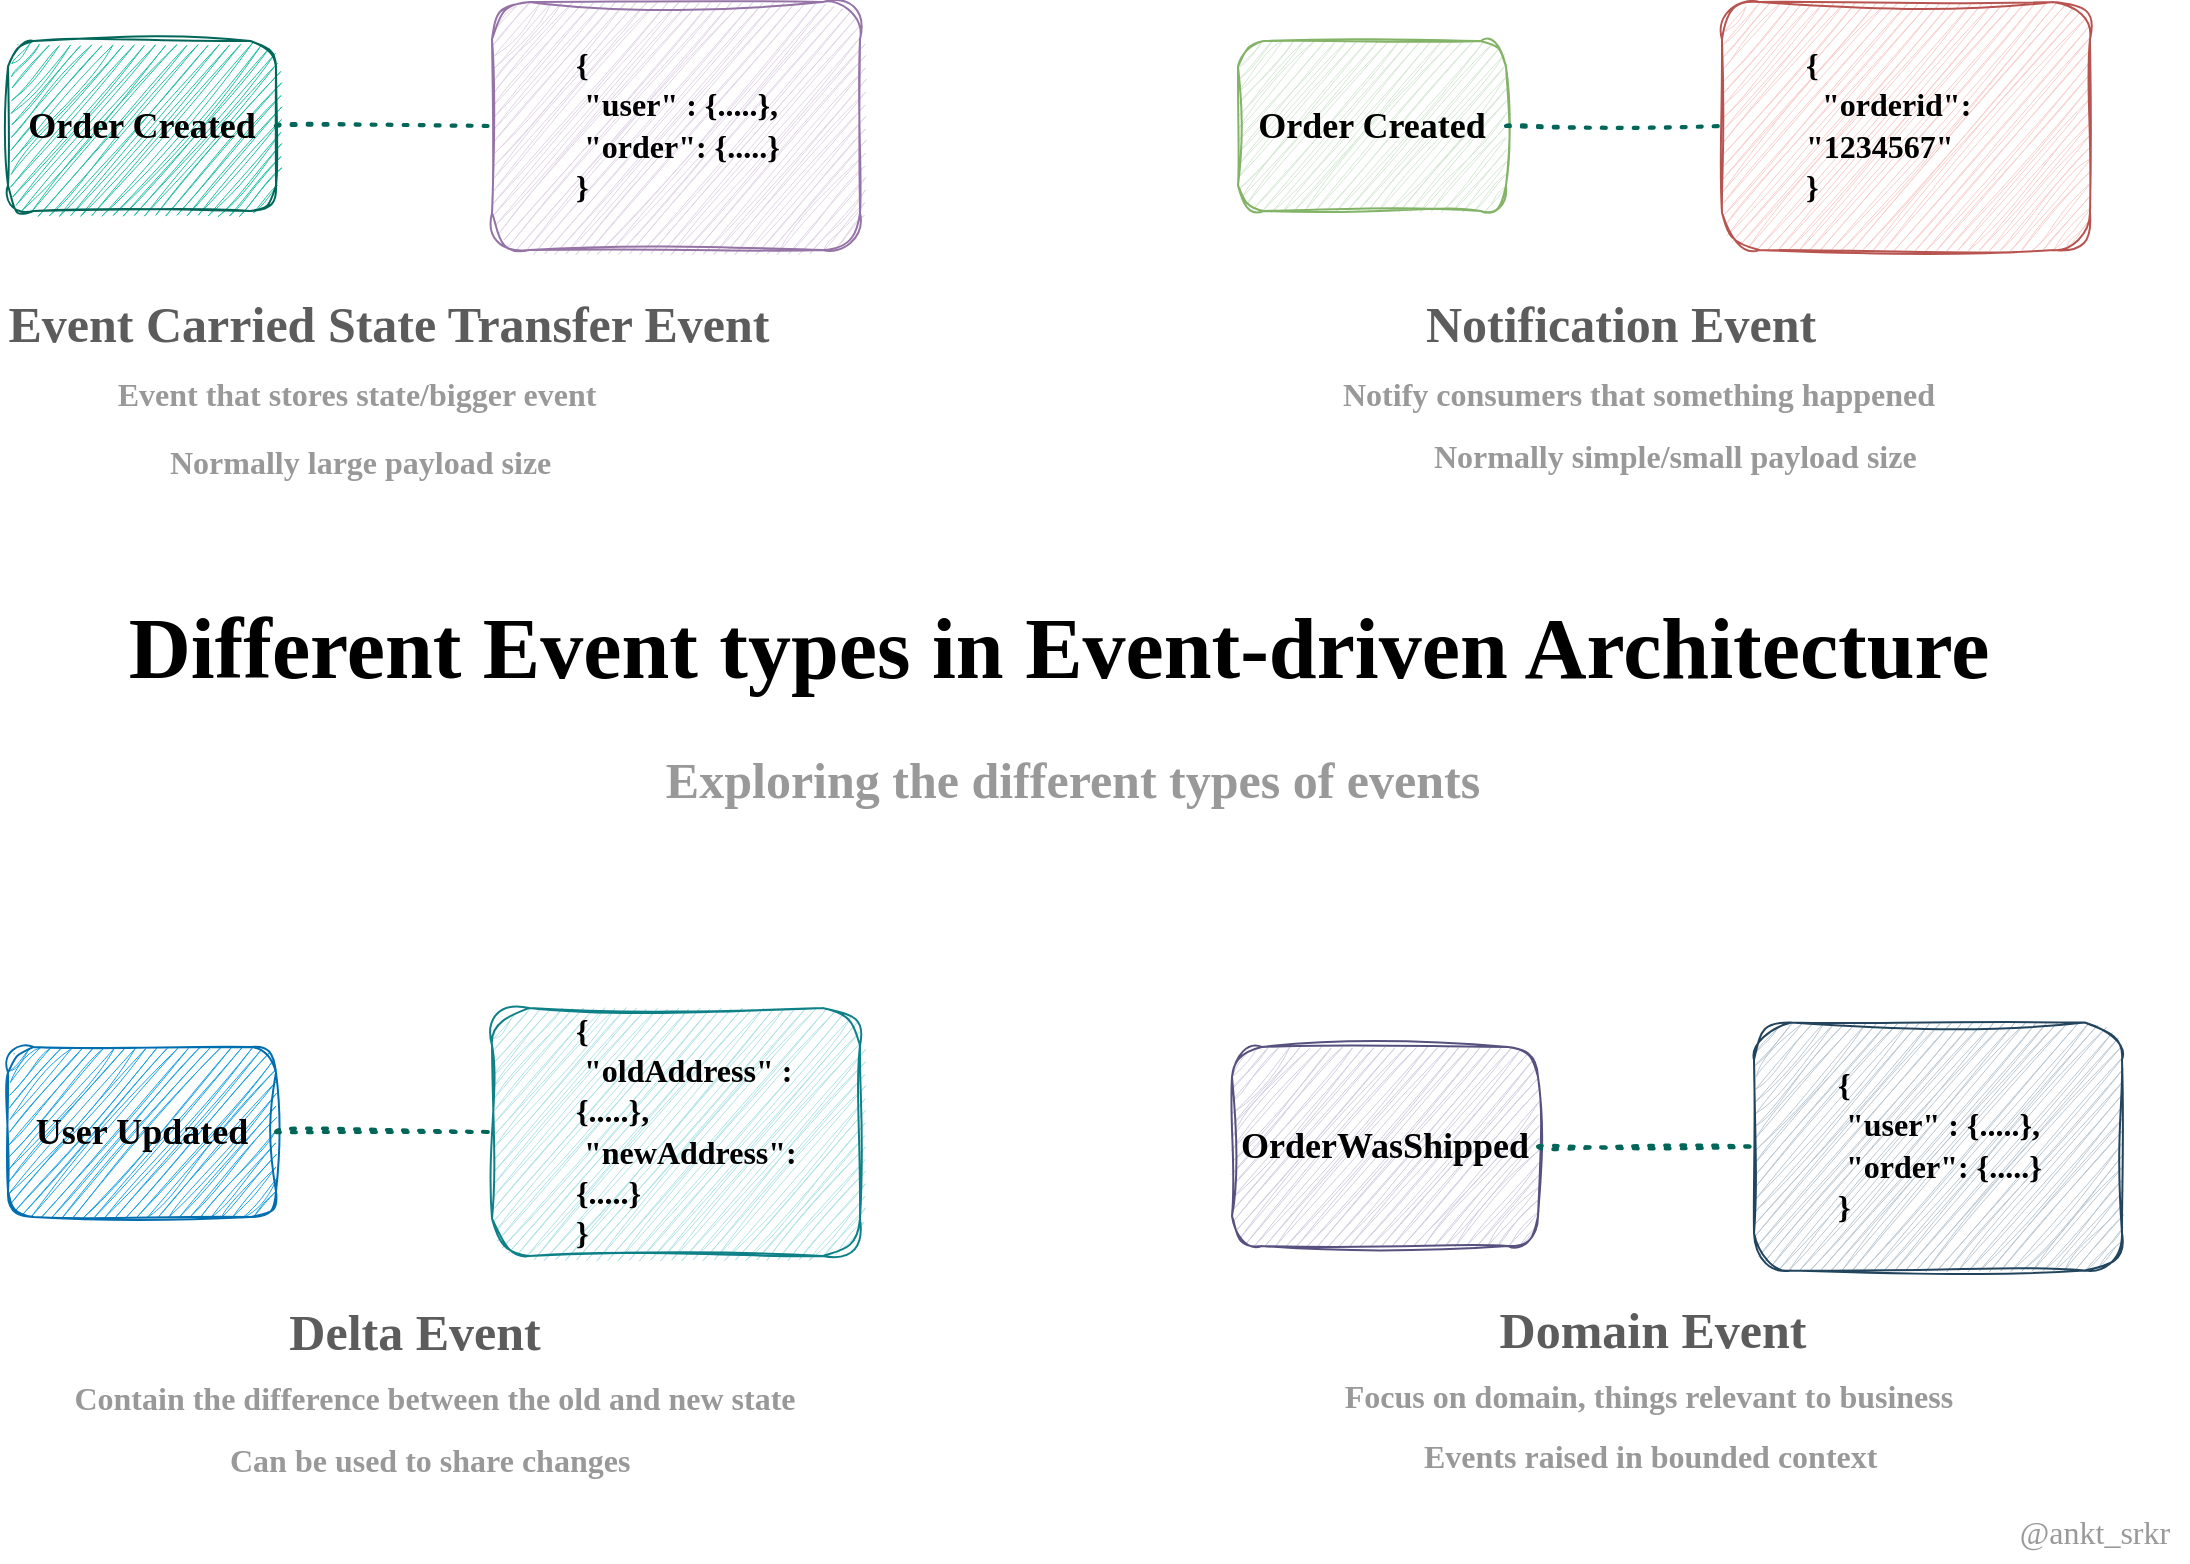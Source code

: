 <mxfile version="24.7.2" type="github">
  <diagram name="Page-1" id="DKV1VwcsXrRnjiJz-i4k">
    <mxGraphModel dx="2021" dy="864" grid="0" gridSize="10" guides="1" tooltips="1" connect="1" arrows="1" fold="1" page="0" pageScale="1" pageWidth="850" pageHeight="1100" math="0" shadow="0">
      <root>
        <mxCell id="0" />
        <mxCell id="1" parent="0" />
        <mxCell id="UHU0788PnExEbBg9JHYU-19" value="" style="group" parent="1" vertex="1" connectable="0">
          <mxGeometry x="-461" y="108" width="426" height="277" as="geometry" />
        </mxCell>
        <mxCell id="UHU0788PnExEbBg9JHYU-1" value="&lt;h5&gt;&lt;font color=&quot;#000000&quot; style=&quot;font-size: 18px;&quot; data-font-src=&quot;https://fonts.googleapis.com/css?family=Indie+Flower&quot; face=&quot;Indie Flower&quot;&gt;&lt;b style=&quot;&quot;&gt;Order Created&lt;/b&gt;&lt;/font&gt;&lt;/h5&gt;" style="rounded=1;whiteSpace=wrap;html=1;sketch=1;hachureGap=4;jiggle=2;curveFitting=1;fontFamily=Architects Daughter;fontSource=https%3A%2F%2Ffonts.googleapis.com%2Fcss%3Ffamily%3DArchitects%2BDaughter;labelBackgroundColor=none;fillColor=#21C0A5;strokeColor=#006658;fontColor=#5C5C5C;" parent="UHU0788PnExEbBg9JHYU-19" vertex="1">
          <mxGeometry y="19.5" width="134" height="85" as="geometry" />
        </mxCell>
        <mxCell id="UHU0788PnExEbBg9JHYU-2" value="" style="endArrow=none;dashed=1;html=1;dashPattern=1 3;strokeWidth=2;rounded=0;sketch=1;hachureGap=4;jiggle=2;curveFitting=1;strokeColor=#006658;fontFamily=Architects Daughter;fontSource=https%3A%2F%2Ffonts.googleapis.com%2Fcss%3Ffamily%3DArchitects%2BDaughter;fontSize=12;fontColor=#5C5C5C;startSize=8;endSize=8;curved=1;fillColor=#21C0A5;exitX=1;exitY=0.5;exitDx=0;exitDy=0;" parent="UHU0788PnExEbBg9JHYU-19" source="UHU0788PnExEbBg9JHYU-1" target="UHU0788PnExEbBg9JHYU-3" edge="1">
          <mxGeometry width="50" height="50" relative="1" as="geometry">
            <mxPoint x="384" y="135.5" as="sourcePoint" />
            <mxPoint x="328" y="44.5" as="targetPoint" />
          </mxGeometry>
        </mxCell>
        <mxCell id="UHU0788PnExEbBg9JHYU-3" value="&lt;h3 style=&quot;margin: 0px 0px 0px 40px; border: none; padding: 0px; font-size: 16px;&quot;&gt;&lt;font style=&quot;font-size: 16px;&quot; data-font-src=&quot;https://fonts.googleapis.com/css?family=Indie+Flower&quot; face=&quot;Indie Flower&quot;&gt;&lt;font style=&quot;font-size: 16px;&quot; data-font-src=&quot;https://fonts.googleapis.com/css?family=Indie+Flower&quot;&gt;{&amp;nbsp;&lt;br&gt;&lt;/font&gt;&lt;font style=&quot;font-size: 16px;&quot; data-font-src=&quot;https://fonts.googleapis.com/css?family=Indie+Flower&quot;&gt;&amp;nbsp;&quot;user&quot; : {.....},&lt;br&gt;&lt;/font&gt;&lt;font style=&quot;font-size: 16px;&quot; data-font-src=&quot;https://fonts.googleapis.com/css?family=Indie+Flower&quot;&gt;&amp;nbsp;&quot;order&quot;: {.....}&lt;br&gt;&lt;/font&gt;&lt;font style=&quot;font-size: 16px;&quot; data-font-src=&quot;https://fonts.googleapis.com/css?family=Indie+Flower&quot;&gt;}&lt;/font&gt;&lt;/font&gt;&lt;/h3&gt;" style="rounded=1;whiteSpace=wrap;html=1;sketch=1;hachureGap=4;jiggle=2;curveFitting=1;fontFamily=Architects Daughter;fontSource=https%3A%2F%2Ffonts.googleapis.com%2Fcss%3Ffamily%3DArchitects%2BDaughter;labelBackgroundColor=none;fillColor=#e1d5e7;strokeColor=#9673a6;align=left;" parent="UHU0788PnExEbBg9JHYU-19" vertex="1">
          <mxGeometry x="242" width="184" height="124" as="geometry" />
        </mxCell>
        <mxCell id="UHU0788PnExEbBg9JHYU-4" value="&lt;h6&gt;&lt;font data-font-src=&quot;https://fonts.googleapis.com/css?family=Indie+Flower&quot; face=&quot;Indie Flower&quot; style=&quot;font-size: 25px;&quot;&gt;Event Carried State Transfer Event&lt;/font&gt;&lt;/h6&gt;" style="text;html=1;align=center;verticalAlign=middle;resizable=0;points=[];autosize=1;strokeColor=none;fillColor=none;fontSize=16;fontFamily=Architects Daughter;fontSource=https%3A%2F%2Ffonts.googleapis.com%2Fcss%3Ffamily%3DArchitects%2BDaughter;fontColor=#5C5C5C;" parent="UHU0788PnExEbBg9JHYU-19" vertex="1">
          <mxGeometry x="-4" y="115" width="388" height="92" as="geometry" />
        </mxCell>
        <mxCell id="UHU0788PnExEbBg9JHYU-5" value="&lt;h6&gt;&lt;font color=&quot;#999999&quot; style=&quot;font-size: 16px;&quot;&gt;Event that stores state/bigger event&lt;/font&gt;&lt;/h6&gt;" style="text;html=1;align=center;verticalAlign=middle;resizable=0;points=[];autosize=1;strokeColor=none;fillColor=none;fontSize=16;fontFamily=Indie Flower;fontSource=https%3A%2F%2Ffonts.googleapis.com%2Fcss%3Ffamily%3DIndie%2BFlower;fontColor=#5C5C5C;" parent="UHU0788PnExEbBg9JHYU-19" vertex="1">
          <mxGeometry x="45" y="155" width="258" height="81" as="geometry" />
        </mxCell>
        <mxCell id="UHU0788PnExEbBg9JHYU-7" value="&lt;h4 style=&quot;forced-color-adjust: none; font-family: &amp;quot;Indie Flower&amp;quot;; font-size: 16px; font-style: normal; font-variant-ligatures: normal; font-variant-caps: normal; letter-spacing: normal; orphans: 2; text-align: center; text-indent: 0px; text-transform: none; widows: 2; word-spacing: 0px; -webkit-text-stroke-width: 0px; white-space: nowrap; background-color: rgb(255, 255, 255); text-decoration-thickness: initial; text-decoration-style: initial; text-decoration-color: initial;&quot;&gt;&lt;font color=&quot;#999999&quot; style=&quot;forced-color-adjust: none; font-size: 16px;&quot;&gt;Normally large payload size&lt;/font&gt;&lt;/h4&gt;" style="text;whiteSpace=wrap;html=1;fontFamily=Architects Daughter;fontSource=https%3A%2F%2Ffonts.googleapis.com%2Fcss%3Ffamily%3DArchitects%2BDaughter;fontColor=#5C5C5C;" parent="UHU0788PnExEbBg9JHYU-19" vertex="1">
          <mxGeometry x="79" y="193" width="209" height="84" as="geometry" />
        </mxCell>
        <mxCell id="UHU0788PnExEbBg9JHYU-22" value="" style="group" parent="1" vertex="1" connectable="0">
          <mxGeometry x="154" y="108" width="426" height="276.998" as="geometry" />
        </mxCell>
        <mxCell id="UHU0788PnExEbBg9JHYU-9" value="&lt;h5&gt;&lt;font color=&quot;#000000&quot; style=&quot;font-size: 18px;&quot; data-font-src=&quot;https://fonts.googleapis.com/css?family=Indie+Flower&quot; face=&quot;Indie Flower&quot;&gt;&lt;b style=&quot;&quot;&gt;Order Created&lt;/b&gt;&lt;/font&gt;&lt;/h5&gt;" style="rounded=1;whiteSpace=wrap;html=1;sketch=1;hachureGap=4;jiggle=2;curveFitting=1;fontFamily=Architects Daughter;fontSource=https%3A%2F%2Ffonts.googleapis.com%2Fcss%3Ffamily%3DArchitects%2BDaughter;labelBackgroundColor=none;fillColor=#d5e8d4;strokeColor=#82b366;" parent="UHU0788PnExEbBg9JHYU-22" vertex="1">
          <mxGeometry y="19.5" width="134" height="85" as="geometry" />
        </mxCell>
        <mxCell id="UHU0788PnExEbBg9JHYU-10" value="" style="endArrow=none;dashed=1;html=1;dashPattern=1 3;strokeWidth=2;rounded=0;sketch=1;hachureGap=4;jiggle=2;curveFitting=1;strokeColor=#006658;fontFamily=Architects Daughter;fontSource=https%3A%2F%2Ffonts.googleapis.com%2Fcss%3Ffamily%3DArchitects%2BDaughter;fontSize=12;fontColor=#5C5C5C;startSize=8;endSize=8;curved=1;fillColor=#21C0A5;exitX=1;exitY=0.5;exitDx=0;exitDy=0;" parent="UHU0788PnExEbBg9JHYU-22" source="UHU0788PnExEbBg9JHYU-9" target="UHU0788PnExEbBg9JHYU-11" edge="1">
          <mxGeometry width="50" height="50" relative="1" as="geometry">
            <mxPoint x="384" y="135.5" as="sourcePoint" />
            <mxPoint x="328" y="44.5" as="targetPoint" />
          </mxGeometry>
        </mxCell>
        <mxCell id="UHU0788PnExEbBg9JHYU-11" value="&lt;h3 style=&quot;margin: 0px 0px 0px 40px; border: none; padding: 0px; font-size: 16px;&quot;&gt;&lt;font style=&quot;font-size: 16px;&quot; data-font-src=&quot;https://fonts.googleapis.com/css?family=Indie+Flower&quot; face=&quot;Indie Flower&quot;&gt;&lt;font style=&quot;font-size: 16px;&quot; data-font-src=&quot;https://fonts.googleapis.com/css?family=Indie+Flower&quot;&gt;{&amp;nbsp;&lt;br&gt;&lt;/font&gt;&lt;font style=&quot;font-size: 16px;&quot; data-font-src=&quot;https://fonts.googleapis.com/css?family=Indie+Flower&quot;&gt;&amp;nbsp; &quot;orderid&quot;:&amp;nbsp; &quot;1234567&quot;&lt;br&gt;&lt;/font&gt;&lt;font style=&quot;font-size: 16px;&quot; data-font-src=&quot;https://fonts.googleapis.com/css?family=Indie+Flower&quot;&gt;}&lt;/font&gt;&lt;/font&gt;&lt;/h3&gt;" style="rounded=1;whiteSpace=wrap;html=1;sketch=1;hachureGap=4;jiggle=2;curveFitting=1;fontFamily=Architects Daughter;fontSource=https%3A%2F%2Ffonts.googleapis.com%2Fcss%3Ffamily%3DArchitects%2BDaughter;labelBackgroundColor=none;fillColor=#f8cecc;strokeColor=#b85450;align=left;" parent="UHU0788PnExEbBg9JHYU-22" vertex="1">
          <mxGeometry x="242" width="184" height="124" as="geometry" />
        </mxCell>
        <mxCell id="UHU0788PnExEbBg9JHYU-12" value="&lt;h6&gt;&lt;font data-font-src=&quot;https://fonts.googleapis.com/css?family=Indie+Flower&quot; face=&quot;Indie Flower&quot; style=&quot;font-size: 25px;&quot;&gt;Notification Event&lt;/font&gt;&lt;/h6&gt;" style="text;html=1;align=center;verticalAlign=middle;resizable=0;points=[];autosize=1;strokeColor=none;fillColor=none;fontSize=16;fontFamily=Architects Daughter;fontSource=https%3A%2F%2Ffonts.googleapis.com%2Fcss%3Ffamily%3DArchitects%2BDaughter;fontColor=#5C5C5C;" parent="UHU0788PnExEbBg9JHYU-22" vertex="1">
          <mxGeometry x="92" y="115" width="197" height="92" as="geometry" />
        </mxCell>
        <mxCell id="UHU0788PnExEbBg9JHYU-13" value="&lt;h6&gt;&lt;font color=&quot;#999999&quot; style=&quot;font-size: 16px;&quot;&gt;Notify consumers that something happened&lt;/font&gt;&lt;/h6&gt;" style="text;html=1;align=center;verticalAlign=middle;resizable=0;points=[];autosize=1;strokeColor=none;fillColor=none;fontSize=16;fontFamily=Indie Flower;fontSource=https%3A%2F%2Ffonts.googleapis.com%2Fcss%3Ffamily%3DIndie%2BFlower;fontColor=#5C5C5C;" parent="UHU0788PnExEbBg9JHYU-22" vertex="1">
          <mxGeometry x="46" y="155" width="308" height="81" as="geometry" />
        </mxCell>
        <mxCell id="UHU0788PnExEbBg9JHYU-21" value="&lt;h4 style=&quot;forced-color-adjust: none; font-style: normal; font-variant-ligatures: normal; font-variant-caps: normal; letter-spacing: normal; orphans: 2; text-indent: 0px; text-transform: none; widows: 2; word-spacing: 0px; -webkit-text-stroke-width: 0px; white-space: nowrap; text-decoration-thickness: initial; text-decoration-style: initial; text-decoration-color: initial; font-family: &amp;quot;Indie Flower&amp;quot;; font-size: 16px; text-align: center; background-color: rgb(255, 255, 255);&quot;&gt;&lt;font color=&quot;#999999&quot; style=&quot;forced-color-adjust: none; font-size: 16px;&quot;&gt;Normally simple/small payload size&lt;/font&gt;&lt;/h4&gt;" style="text;whiteSpace=wrap;html=1;fontFamily=Architects Daughter;fontSource=https%3A%2F%2Ffonts.googleapis.com%2Fcss%3Ffamily%3DArchitects%2BDaughter;fontColor=#5C5C5C;" parent="UHU0788PnExEbBg9JHYU-22" vertex="1">
          <mxGeometry x="96.004" y="189.998" width="208" height="84" as="geometry" />
        </mxCell>
        <mxCell id="UHU0788PnExEbBg9JHYU-37" value="" style="group" parent="1" vertex="1" connectable="0">
          <mxGeometry x="-461" y="611" width="426" height="277" as="geometry" />
        </mxCell>
        <mxCell id="UHU0788PnExEbBg9JHYU-38" value="&lt;h5&gt;&lt;font color=&quot;#000000&quot; style=&quot;font-size: 18px;&quot; data-font-src=&quot;https://fonts.googleapis.com/css?family=Indie+Flower&quot; face=&quot;Indie Flower&quot;&gt;&lt;b style=&quot;&quot;&gt;User Updated&lt;/b&gt;&lt;/font&gt;&lt;/h5&gt;" style="rounded=1;whiteSpace=wrap;html=1;sketch=1;hachureGap=4;jiggle=2;curveFitting=1;fontFamily=Architects Daughter;fontSource=https://fonts.googleapis.com/css?family=Architects+Daughter;labelBackgroundColor=none;fillColor=#1ba1e2;strokeColor=#006EAF;fontColor=#ffffff;" parent="UHU0788PnExEbBg9JHYU-37" vertex="1">
          <mxGeometry y="19.5" width="134" height="85" as="geometry" />
        </mxCell>
        <mxCell id="UHU0788PnExEbBg9JHYU-39" value="" style="endArrow=none;dashed=1;html=1;dashPattern=1 3;strokeWidth=2;rounded=0;sketch=1;hachureGap=4;jiggle=2;curveFitting=1;strokeColor=#006658;fontFamily=Architects Daughter;fontSource=https://fonts.googleapis.com/css?family=Architects+Daughter;fontSize=12;fontColor=#5C5C5C;startSize=8;endSize=8;curved=1;fillColor=#21C0A5;exitX=1;exitY=0.5;exitDx=0;exitDy=0;" parent="UHU0788PnExEbBg9JHYU-37" source="UHU0788PnExEbBg9JHYU-38" target="UHU0788PnExEbBg9JHYU-40" edge="1">
          <mxGeometry width="50" height="50" relative="1" as="geometry">
            <mxPoint x="384" y="135.5" as="sourcePoint" />
            <mxPoint x="328" y="44.5" as="targetPoint" />
          </mxGeometry>
        </mxCell>
        <mxCell id="UHU0788PnExEbBg9JHYU-40" value="&lt;h3 style=&quot;margin: 0px 0px 0px 40px; border: none; padding: 0px; font-size: 16px;&quot;&gt;&lt;font data-font-src=&quot;https://fonts.googleapis.com/css?family=Indie+Flower&quot; face=&quot;Indie Flower&quot;&gt;&lt;font data-font-src=&quot;https://fonts.googleapis.com/css?family=Indie+Flower&quot;&gt;{&amp;nbsp;&lt;br&gt;&lt;/font&gt;&lt;font data-font-src=&quot;https://fonts.googleapis.com/css?family=Indie+Flower&quot;&gt;&amp;nbsp;&quot;oldAddress&quot; : {.....},&lt;br&gt;&lt;/font&gt;&lt;font data-font-src=&quot;https://fonts.googleapis.com/css?family=Indie+Flower&quot;&gt;&amp;nbsp;&quot;newAddress&quot;: {.....}&lt;br&gt;&lt;/font&gt;&lt;font data-font-src=&quot;https://fonts.googleapis.com/css?family=Indie+Flower&quot;&gt;}&lt;/font&gt;&lt;/font&gt;&lt;/h3&gt;" style="rounded=1;whiteSpace=wrap;html=1;sketch=1;hachureGap=4;jiggle=2;curveFitting=1;fontFamily=Architects Daughter;fontSource=https://fonts.googleapis.com/css?family=Architects+Daughter;labelBackgroundColor=none;fillColor=#b0e3e6;strokeColor=#0e8088;align=left;" parent="UHU0788PnExEbBg9JHYU-37" vertex="1">
          <mxGeometry x="242" width="184" height="124" as="geometry" />
        </mxCell>
        <mxCell id="UHU0788PnExEbBg9JHYU-41" value="&lt;h6&gt;&lt;font data-font-src=&quot;https://fonts.googleapis.com/css?family=Indie+Flower&quot; face=&quot;Indie Flower&quot; style=&quot;font-size: 25px;&quot;&gt;Delta Event&lt;/font&gt;&lt;/h6&gt;" style="text;html=1;align=center;verticalAlign=middle;resizable=0;points=[];autosize=1;strokeColor=none;fillColor=none;fontSize=16;fontFamily=Architects Daughter;fontSource=https://fonts.googleapis.com/css?family=Architects+Daughter;fontColor=#5C5C5C;" parent="UHU0788PnExEbBg9JHYU-37" vertex="1">
          <mxGeometry x="134" y="116" width="138" height="92" as="geometry" />
        </mxCell>
        <mxCell id="UHU0788PnExEbBg9JHYU-42" value="&lt;h6&gt;&lt;font color=&quot;#999999&quot; style=&quot;font-size: 16px;&quot;&gt;Contain the difference between the old and new state&lt;/font&gt;&lt;/h6&gt;" style="text;html=1;align=center;verticalAlign=middle;resizable=0;points=[];autosize=1;strokeColor=none;fillColor=none;fontSize=16;fontFamily=Indie Flower;fontSource=https://fonts.googleapis.com/css?family=Indie+Flower;fontColor=#5C5C5C;" parent="UHU0788PnExEbBg9JHYU-37" vertex="1">
          <mxGeometry x="22.5" y="154" width="381" height="81" as="geometry" />
        </mxCell>
        <mxCell id="UHU0788PnExEbBg9JHYU-44" value="&lt;h4 style=&quot;forced-color-adjust: none; font-family: &amp;quot;Indie Flower&amp;quot;; font-size: 16px; font-style: normal; font-variant-ligatures: normal; font-variant-caps: normal; letter-spacing: normal; orphans: 2; text-align: center; text-indent: 0px; text-transform: none; widows: 2; word-spacing: 0px; -webkit-text-stroke-width: 0px; white-space: nowrap; background-color: rgb(255, 255, 255); text-decoration-thickness: initial; text-decoration-style: initial; text-decoration-color: initial;&quot;&gt;&lt;font color=&quot;#999999&quot; style=&quot;forced-color-adjust: none; font-size: 16px;&quot;&gt;Can be used to share changes&lt;/font&gt;&lt;/h4&gt;" style="text;whiteSpace=wrap;html=1;fontFamily=Architects Daughter;fontSource=https%3A%2F%2Ffonts.googleapis.com%2Fcss%3Ffamily%3DArchitects%2BDaughter;fontColor=#5C5C5C;" parent="UHU0788PnExEbBg9JHYU-37" vertex="1">
          <mxGeometry x="108.5" y="189" width="209" height="84" as="geometry" />
        </mxCell>
        <mxCell id="UHU0788PnExEbBg9JHYU-45" value="" style="group" parent="UHU0788PnExEbBg9JHYU-37" vertex="1" connectable="0">
          <mxGeometry x="631" width="426" height="277" as="geometry" />
        </mxCell>
        <mxCell id="UHU0788PnExEbBg9JHYU-46" value="&lt;h5&gt;&lt;font color=&quot;#000000&quot; style=&quot;font-size: 18px;&quot; data-font-src=&quot;https://fonts.googleapis.com/css?family=Indie+Flower&quot; face=&quot;Indie Flower&quot;&gt;&lt;b style=&quot;&quot;&gt;OrderWasShipped&lt;/b&gt;&lt;/font&gt;&lt;/h5&gt;" style="rounded=1;whiteSpace=wrap;html=1;sketch=1;hachureGap=4;jiggle=2;curveFitting=1;fontFamily=Architects Daughter;fontSource=https%3A%2F%2Ffonts.googleapis.com%2Fcss%3Ffamily%3DArchitects%2BDaughter;labelBackgroundColor=none;fillColor=#d0cee2;strokeColor=#56517e;" parent="UHU0788PnExEbBg9JHYU-45" vertex="1">
          <mxGeometry x="-19" y="19.5" width="153" height="99.5" as="geometry" />
        </mxCell>
        <mxCell id="UHU0788PnExEbBg9JHYU-47" value="" style="endArrow=none;dashed=1;html=1;dashPattern=1 3;strokeWidth=2;rounded=0;sketch=1;hachureGap=4;jiggle=2;curveFitting=1;strokeColor=#006658;fontFamily=Architects Daughter;fontSource=https%3A%2F%2Ffonts.googleapis.com%2Fcss%3Ffamily%3DArchitects%2BDaughter;fontSize=12;fontColor=#5C5C5C;startSize=8;endSize=8;curved=1;fillColor=#21C0A5;exitX=1;exitY=0.5;exitDx=0;exitDy=0;" parent="UHU0788PnExEbBg9JHYU-45" source="UHU0788PnExEbBg9JHYU-46" target="UHU0788PnExEbBg9JHYU-48" edge="1">
          <mxGeometry width="50" height="50" relative="1" as="geometry">
            <mxPoint x="384" y="135.5" as="sourcePoint" />
            <mxPoint x="328" y="44.5" as="targetPoint" />
          </mxGeometry>
        </mxCell>
        <mxCell id="UHU0788PnExEbBg9JHYU-48" value="&lt;h3 style=&quot;margin: 0px 0px 0px 40px; border: none; padding: 0px; font-size: 16px;&quot;&gt;&lt;font style=&quot;font-size: 16px;&quot; data-font-src=&quot;https://fonts.googleapis.com/css?family=Indie+Flower&quot; face=&quot;Indie Flower&quot;&gt;&lt;font style=&quot;font-size: 16px;&quot; data-font-src=&quot;https://fonts.googleapis.com/css?family=Indie+Flower&quot;&gt;{&amp;nbsp;&lt;br&gt;&lt;/font&gt;&lt;font style=&quot;font-size: 16px;&quot; data-font-src=&quot;https://fonts.googleapis.com/css?family=Indie+Flower&quot;&gt;&amp;nbsp;&quot;user&quot; : {.....},&lt;br&gt;&lt;/font&gt;&lt;font style=&quot;font-size: 16px;&quot; data-font-src=&quot;https://fonts.googleapis.com/css?family=Indie+Flower&quot;&gt;&amp;nbsp;&quot;order&quot;: {.....}&lt;br&gt;&lt;/font&gt;&lt;font style=&quot;font-size: 16px;&quot; data-font-src=&quot;https://fonts.googleapis.com/css?family=Indie+Flower&quot;&gt;}&lt;/font&gt;&lt;/font&gt;&lt;/h3&gt;" style="rounded=1;whiteSpace=wrap;html=1;sketch=1;hachureGap=4;jiggle=2;curveFitting=1;fontFamily=Architects Daughter;fontSource=https%3A%2F%2Ffonts.googleapis.com%2Fcss%3Ffamily%3DArchitects%2BDaughter;labelBackgroundColor=none;fillColor=#bac8d3;strokeColor=#23445d;align=left;" parent="UHU0788PnExEbBg9JHYU-45" vertex="1">
          <mxGeometry x="242" y="7.25" width="184" height="124" as="geometry" />
        </mxCell>
        <mxCell id="UHU0788PnExEbBg9JHYU-49" value="&lt;h6&gt;&lt;font data-font-src=&quot;https://fonts.googleapis.com/css?family=Indie+Flower&quot; face=&quot;Indie Flower&quot; style=&quot;font-size: 25px;&quot;&gt;Domain Event&lt;/font&gt;&lt;/h6&gt;" style="text;html=1;align=center;verticalAlign=middle;resizable=0;points=[];autosize=1;strokeColor=none;fillColor=none;fontSize=16;fontFamily=Architects Daughter;fontSource=https%3A%2F%2Ffonts.googleapis.com%2Fcss%3Ffamily%3DArchitects%2BDaughter;fontColor=#5C5C5C;" parent="UHU0788PnExEbBg9JHYU-45" vertex="1">
          <mxGeometry x="110" y="115" width="161" height="92" as="geometry" />
        </mxCell>
        <mxCell id="UHU0788PnExEbBg9JHYU-50" value="&lt;h6&gt;&lt;font color=&quot;#999999&quot; style=&quot;font-size: 16px;&quot;&gt;Focus on domain, things relevant to business&amp;nbsp;&lt;/font&gt;&lt;/h6&gt;" style="text;html=1;align=center;verticalAlign=middle;resizable=0;points=[];autosize=1;strokeColor=none;fillColor=none;fontSize=16;fontFamily=Indie Flower;fontSource=https%3A%2F%2Ffonts.googleapis.com%2Fcss%3Ffamily%3DIndie%2BFlower;fontColor=#5C5C5C;" parent="UHU0788PnExEbBg9JHYU-45" vertex="1">
          <mxGeometry x="29.5" y="153" width="323" height="81" as="geometry" />
        </mxCell>
        <mxCell id="UHU0788PnExEbBg9JHYU-51" value="&lt;h4 style=&quot;forced-color-adjust: none; font-family: &amp;quot;Indie Flower&amp;quot;; font-size: 16px; font-style: normal; font-variant-ligatures: normal; font-variant-caps: normal; letter-spacing: normal; orphans: 2; text-align: center; text-indent: 0px; text-transform: none; widows: 2; word-spacing: 0px; -webkit-text-stroke-width: 0px; white-space: nowrap; background-color: rgb(255, 255, 255); text-decoration-thickness: initial; text-decoration-style: initial; text-decoration-color: initial;&quot;&gt;&lt;font color=&quot;#999999&quot; style=&quot;forced-color-adjust: none; font-size: 16px;&quot;&gt;Events raised in bounded context&lt;/font&gt;&lt;/h4&gt;" style="text;whiteSpace=wrap;html=1;fontFamily=Architects Daughter;fontSource=https%3A%2F%2Ffonts.googleapis.com%2Fcss%3Ffamily%3DArchitects%2BDaughter;fontColor=#5C5C5C;" parent="UHU0788PnExEbBg9JHYU-45" vertex="1">
          <mxGeometry x="75" y="187" width="209" height="84" as="geometry" />
        </mxCell>
        <mxCell id="UHU0788PnExEbBg9JHYU-52" value="&lt;h1 style=&quot;font-size: 43px;&quot;&gt;Different Event types in Event-driven Architecture&lt;/h1&gt;" style="text;html=1;align=center;verticalAlign=middle;resizable=0;points=[];autosize=1;strokeColor=none;fillColor=none;fontSize=43;fontFamily=Indie Flower;fontSource=https%3A%2F%2Ffonts.googleapis.com%2Fcss%3Ffamily%3DIndie%2BFlower;fontColor=#000000;" parent="1" vertex="1">
          <mxGeometry x="-394" y="370" width="916" height="121" as="geometry" />
        </mxCell>
        <mxCell id="UHU0788PnExEbBg9JHYU-53" value="&lt;h5&gt;&lt;font style=&quot;font-size: 25px;&quot;&gt;Exploring the different types of events&lt;/font&gt;&lt;/h5&gt;" style="text;html=1;align=center;verticalAlign=middle;resizable=0;points=[];autosize=1;strokeColor=none;fillColor=none;fontSize=25;fontFamily=Indie Flower;fontSource=https%3A%2F%2Ffonts.googleapis.com%2Fcss%3Ffamily%3DIndie%2BFlower;fontColor=#999999;" parent="1" vertex="1">
          <mxGeometry x="-140" y="441" width="422" height="111" as="geometry" />
        </mxCell>
        <mxCell id="UHU0788PnExEbBg9JHYU-54" value="@ankt_srkr" style="text;html=1;align=center;verticalAlign=middle;resizable=0;points=[];autosize=1;strokeColor=none;fillColor=none;fontSize=16;fontFamily=Indie Flower;fontSource=https%3A%2F%2Ffonts.googleapis.com%2Fcss%3Ffamily%3DIndie%2BFlower;fontColor=#999999;" parent="1" vertex="1">
          <mxGeometry x="535" y="857" width="94" height="31" as="geometry" />
        </mxCell>
      </root>
    </mxGraphModel>
  </diagram>
</mxfile>
